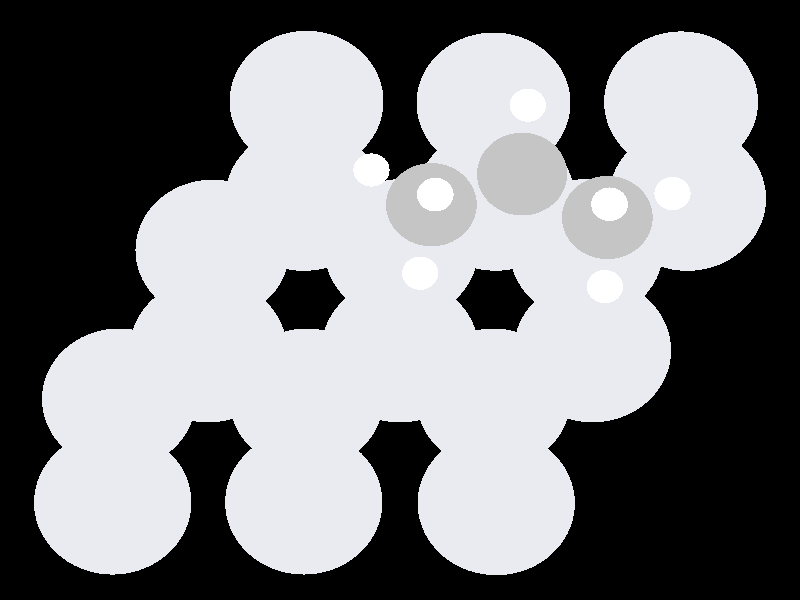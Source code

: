#include "colors.inc"
#include "finish.inc"

global_settings {assumed_gamma 1 max_trace_level 6}
background {color White transmit 1.0}
camera {perspective
  right -11.34*x up 9.28*y
  direction 100.00*z
  location <0,0,100.00> look_at <0,0,0>}


light_source {<  2.00,   3.00,  40.00> color White
  area_light <0.70, 0, 0>, <0, 0.70, 0>, 3, 3
  adaptive 1 jitter}
// no fog
#declare simple = finish {phong 0.7}
#declare pale = finish {ambient 0.5 diffuse 0.85 roughness 0.001 specular 0.200 }
#declare intermediate = finish {ambient 0.3 diffuse 0.6 specular 0.1 roughness 0.04}
#declare vmd = finish {ambient 0.0 diffuse 0.65 phong 0.1 phong_size 40.0 specular 0.5 }
#declare jmol = finish {ambient 0.2 diffuse 0.6 specular 1 roughness 0.001 metallic}
#declare ase2 = finish {ambient 0.05 brilliance 3 diffuse 0.6 metallic specular 0.7 roughness 0.04 reflection 0.15}
#declare ase3 = finish {ambient 0.15 brilliance 2 diffuse 0.6 metallic specular 1.0 roughness 0.001 reflection 0.0}
#declare glass = finish {ambient 0.05 diffuse 0.3 specular 1.0 roughness 0.001}
#declare glass2 = finish {ambient 0.01 diffuse 0.3 specular 1.0 reflection 0.25 roughness 0.001}
#declare Rcell = 0.050;
#declare Rbond = 0.100;

#macro atom(LOC, R, COL, TRANS, FIN)
  sphere{LOC, R texture{pigment{color COL transmit TRANS} finish{FIN}}}
#end
#macro constrain(LOC, R, COL, TRANS FIN)
union{torus{R, Rcell rotate 45*z texture{pigment{color COL transmit TRANS} finish{FIN}}}
     torus{R, Rcell rotate -45*z texture{pigment{color COL transmit TRANS} finish{FIN}}}
     translate LOC}
#end

// no cell vertices
atom(< -4.24,  -1.63,  -6.45>, 1.16, rgb <0.82, 0.82, 0.88>, 0.0, ase3) // #0
atom(< -1.41,  -1.63,  -6.45>, 1.16, rgb <0.82, 0.82, 0.88>, 0.0, ase3) // #1
atom(<  1.41,  -1.63,  -6.44>, 1.16, rgb <0.82, 0.82, 0.88>, 0.0, ase3) // #2
atom(< -2.83,   0.82,  -6.44>, 1.16, rgb <0.82, 0.82, 0.88>, 0.0, ase3) // #3
atom(<  0.02,   0.83,  -6.40>, 1.16, rgb <0.82, 0.82, 0.88>, 0.0, ase3) // #4
atom(<  2.81,   0.83,  -6.39>, 1.16, rgb <0.82, 0.82, 0.88>, 0.0, ase3) // #5
atom(< -1.41,   3.27,  -6.44>, 1.16, rgb <0.82, 0.82, 0.88>, 0.0, ase3) // #6
atom(<  1.41,   3.24,  -6.40>, 1.16, rgb <0.82, 0.82, 0.88>, 0.0, ase3) // #7
atom(<  4.24,   3.26,  -6.44>, 1.16, rgb <0.82, 0.82, 0.88>, 0.0, ase3) // #8
atom(< -4.24,  -3.26,  -4.12>, 1.16, rgb <0.82, 0.82, 0.88>, 0.0, ase3) // #9
atom(< -1.42,  -3.26,  -4.13>, 1.16, rgb <0.82, 0.82, 0.88>, 0.0, ase3) // #10
atom(<  1.42,  -3.27,  -4.12>, 1.16, rgb <0.82, 0.82, 0.88>, 0.0, ase3) // #11
atom(< -2.83,  -0.81,  -4.12>, 1.16, rgb <0.82, 0.82, 0.88>, 0.0, ase3) // #12
atom(< -0.00,  -0.81,  -4.13>, 1.16, rgb <0.82, 0.82, 0.88>, 0.0, ase3) // #13
atom(<  2.84,  -0.81,  -4.13>, 1.16, rgb <0.82, 0.82, 0.88>, 0.0, ase3) // #14
atom(< -1.42,   1.63,  -4.12>, 1.16, rgb <0.82, 0.82, 0.88>, 0.0, ase3) // #15
atom(<  1.41,   1.63,  -3.82>, 1.16, rgb <0.82, 0.82, 0.88>, 0.0, ase3) // #16
atom(<  4.24,   1.63,  -4.11>, 1.16, rgb <0.82, 0.82, 0.88>, 0.0, ase3) // #17
atom(<  0.45,   1.49,  -1.09>, 0.65, rgb <0.56, 0.56, 0.56>, 0.0, ase3) // #18
atom(<  1.76,   1.98,  -1.69>, 0.65, rgb <0.56, 0.56, 0.56>, 0.0, ase3) // #19
atom(<  2.97,   1.29,  -1.08>, 0.65, rgb <0.56, 0.56, 0.56>, 0.0, ase3) // #20
atom(< -0.41,   2.04,  -1.46>, 0.26, rgb <1.00, 1.00, 1.00>, 0.0, ase3) // #21
atom(<  0.29,   0.42,  -1.27>, 0.26, rgb <1.00, 1.00, 1.00>, 0.0, ase3) // #22
atom(<  0.50,   1.63,  -0.00>, 0.26, rgb <1.00, 1.00, 1.00>, 0.0, ase3) // #23
atom(<  1.84,   3.06,  -1.57>, 0.26, rgb <1.00, 1.00, 1.00>, 0.0, ase3) // #24
atom(<  3.92,   1.67,  -1.48>, 0.26, rgb <1.00, 1.00, 1.00>, 0.0, ase3) // #25
atom(<  2.97,   1.48,   0.00>, 0.26, rgb <1.00, 1.00, 1.00>, 0.0, ase3) // #26
atom(<  2.94,   0.21,  -1.22>, 0.26, rgb <1.00, 1.00, 1.00>, 0.0, ase3) // #27

// no constraints

